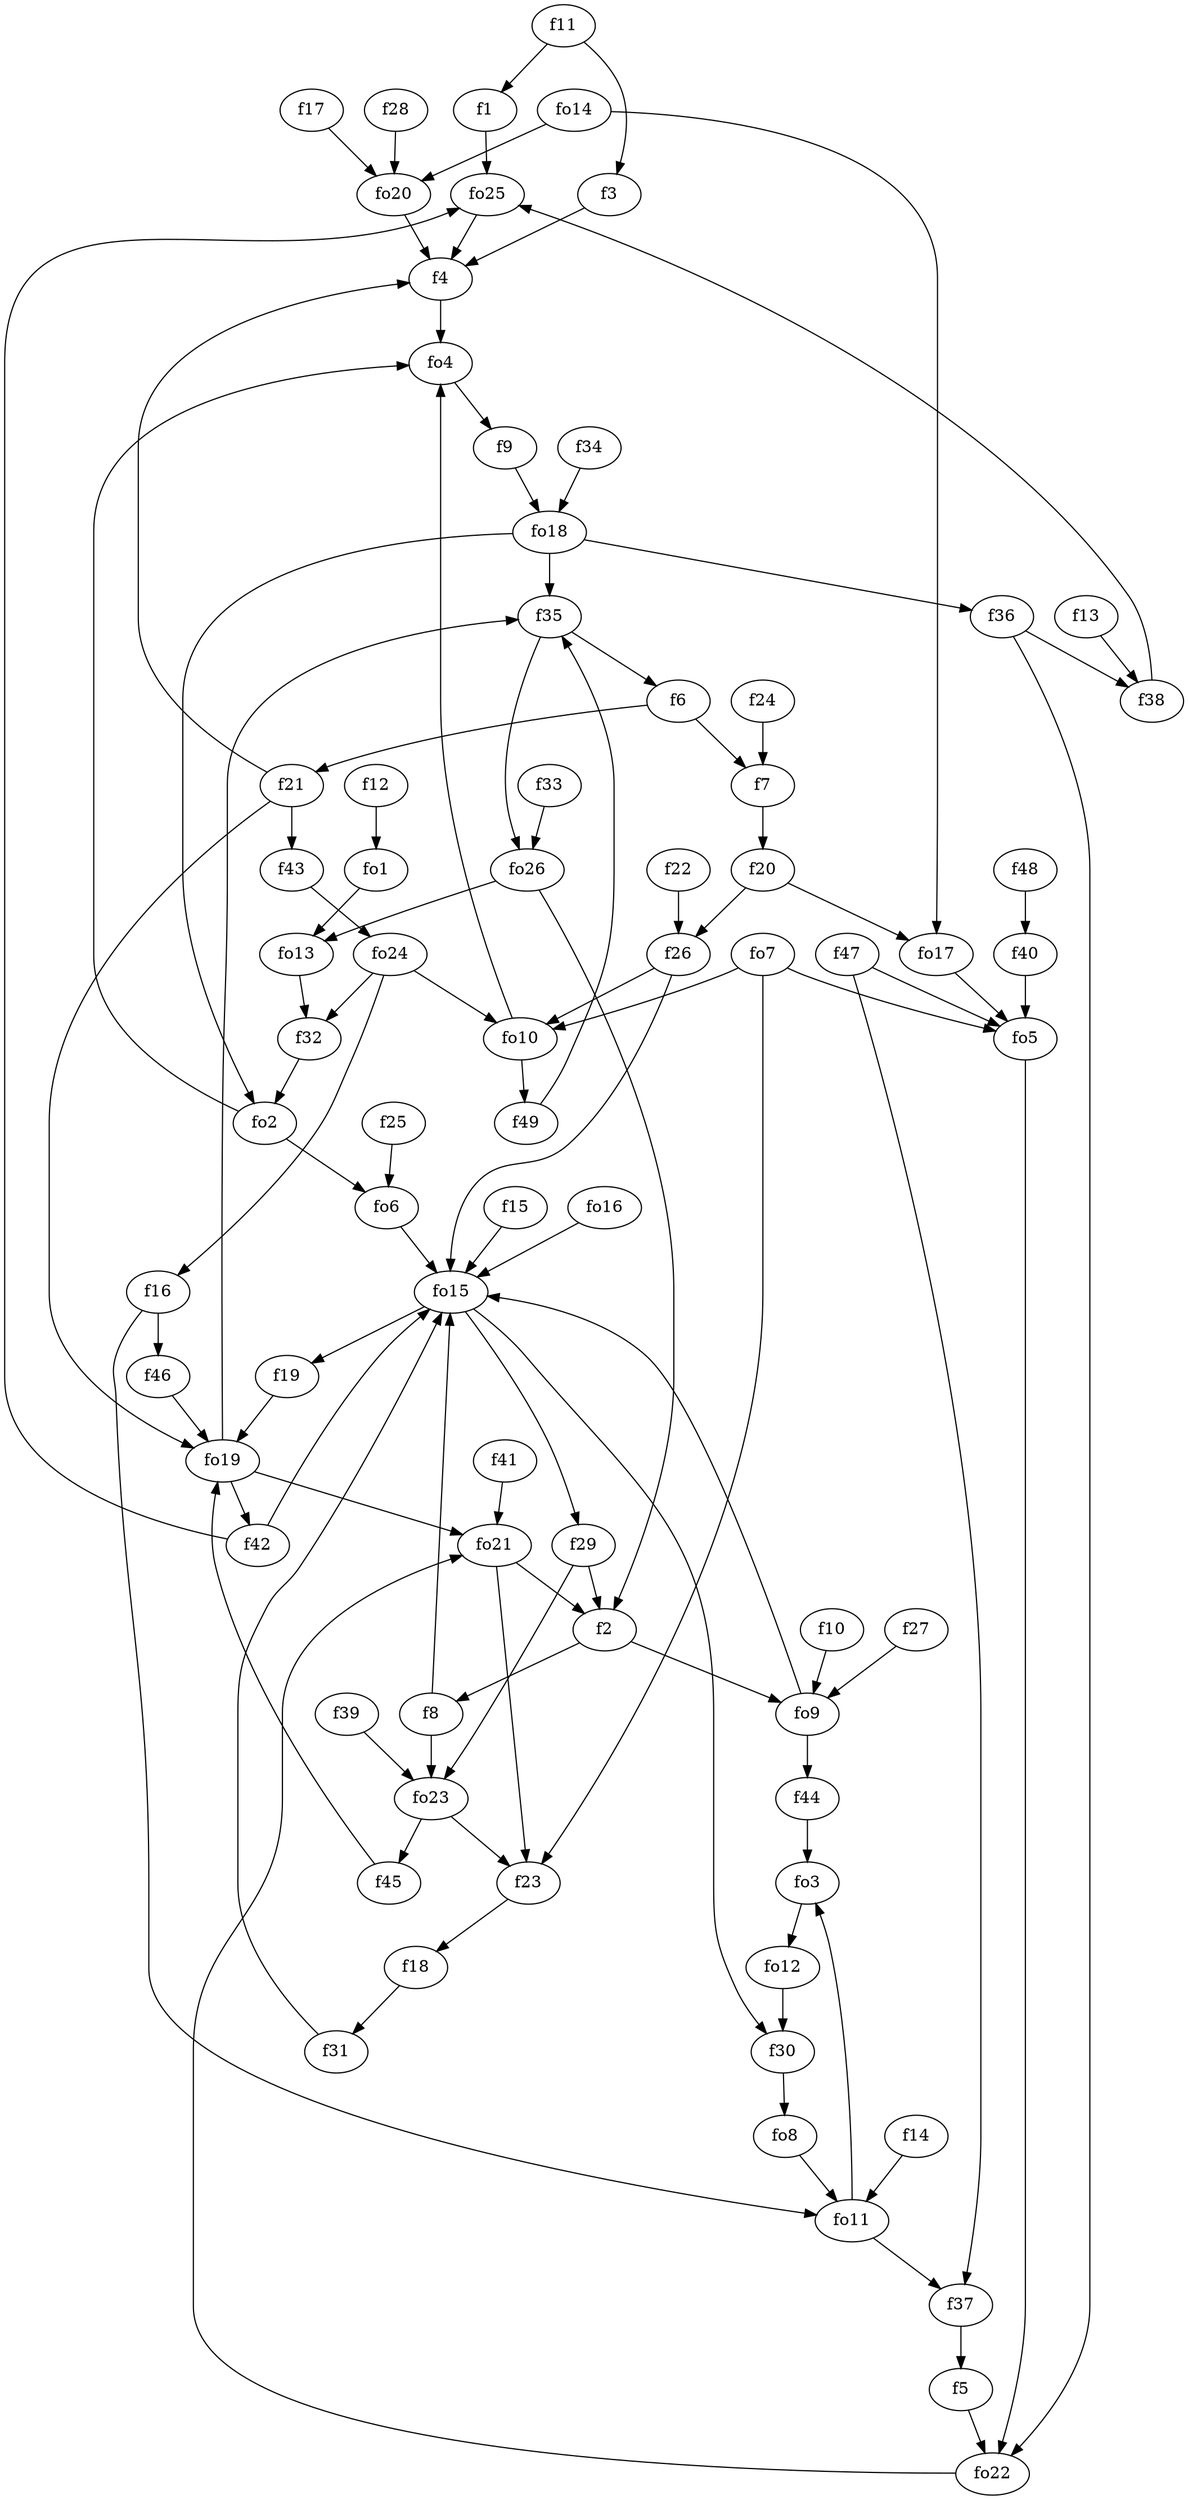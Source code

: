strict digraph  {
f1;
f2;
f3;
f4;
f5;
f6;
f7;
f8;
f9;
f10;
f11;
f12;
f13;
f14;
f15;
f16;
f17;
f18;
f19;
f20;
f21;
f22;
f23;
f24;
f25;
f26;
f27;
f28;
f29;
f30;
f31;
f32;
f33;
f34;
f35;
f36;
f37;
f38;
f39;
f40;
f41;
f42;
f43;
f44;
f45;
f46;
f47;
f48;
f49;
fo1;
fo2;
fo3;
fo4;
fo5;
fo6;
fo7;
fo8;
fo9;
fo10;
fo11;
fo12;
fo13;
fo14;
fo15;
fo16;
fo17;
fo18;
fo19;
fo20;
fo21;
fo22;
fo23;
fo24;
fo25;
fo26;
f1 -> fo25  [weight=2];
f2 -> fo9  [weight=2];
f2 -> f8  [weight=2];
f3 -> f4  [weight=2];
f4 -> fo4  [weight=2];
f5 -> fo22  [weight=2];
f6 -> f7  [weight=2];
f6 -> f21  [weight=2];
f7 -> f20  [weight=2];
f8 -> fo23  [weight=2];
f8 -> fo15  [weight=2];
f9 -> fo18  [weight=2];
f10 -> fo9  [weight=2];
f11 -> f3  [weight=2];
f11 -> f1  [weight=2];
f12 -> fo1  [weight=2];
f13 -> f38  [weight=2];
f14 -> fo11  [weight=2];
f15 -> fo15  [weight=2];
f16 -> f46  [weight=2];
f16 -> fo11  [weight=2];
f17 -> fo20  [weight=2];
f18 -> f31  [weight=2];
f19 -> fo19  [weight=2];
f20 -> fo17  [weight=2];
f20 -> f26  [weight=2];
f21 -> f43  [weight=2];
f21 -> fo19  [weight=2];
f21 -> f4  [weight=2];
f22 -> f26  [weight=2];
f23 -> f18  [weight=2];
f24 -> f7  [weight=2];
f25 -> fo6  [weight=2];
f26 -> fo10  [weight=2];
f26 -> fo15  [weight=2];
f27 -> fo9  [weight=2];
f28 -> fo20  [weight=2];
f29 -> fo23  [weight=2];
f29 -> f2  [weight=2];
f30 -> fo8  [weight=2];
f31 -> fo15  [weight=2];
f32 -> fo2  [weight=2];
f33 -> fo26  [weight=2];
f34 -> fo18  [weight=2];
f35 -> fo26  [weight=2];
f35 -> f6  [weight=2];
f36 -> f38  [weight=2];
f36 -> fo22  [weight=2];
f37 -> f5  [weight=2];
f38 -> fo25  [weight=2];
f39 -> fo23  [weight=2];
f40 -> fo5  [weight=2];
f41 -> fo21  [weight=2];
f42 -> fo25  [weight=2];
f42 -> fo15  [weight=2];
f43 -> fo24  [weight=2];
f44 -> fo3  [weight=2];
f45 -> fo19  [weight=2];
f46 -> fo19  [weight=2];
f47 -> fo5  [weight=2];
f47 -> f37  [weight=2];
f48 -> f40  [weight=2];
f49 -> f35  [weight=2];
fo1 -> fo13  [weight=2];
fo2 -> fo6  [weight=2];
fo2 -> fo4  [weight=2];
fo3 -> fo12  [weight=2];
fo4 -> f9  [weight=2];
fo5 -> fo22  [weight=2];
fo6 -> fo15  [weight=2];
fo7 -> fo5  [weight=2];
fo7 -> f23  [weight=2];
fo7 -> fo10  [weight=2];
fo8 -> fo11  [weight=2];
fo9 -> fo15  [weight=2];
fo9 -> f44  [weight=2];
fo10 -> fo4  [weight=2];
fo10 -> f49  [weight=2];
fo11 -> fo3  [weight=2];
fo11 -> f37  [weight=2];
fo12 -> f30  [weight=2];
fo13 -> f32  [weight=2];
fo14 -> fo17  [weight=2];
fo14 -> fo20  [weight=2];
fo15 -> f29  [weight=2];
fo15 -> f30  [weight=2];
fo15 -> f19  [weight=2];
fo16 -> fo15  [weight=2];
fo17 -> fo5  [weight=2];
fo18 -> f36  [weight=2];
fo18 -> f35  [weight=2];
fo18 -> fo2  [weight=2];
fo19 -> f35  [weight=2];
fo19 -> f42  [weight=2];
fo19 -> fo21  [weight=2];
fo20 -> f4  [weight=2];
fo21 -> f23  [weight=2];
fo21 -> f2  [weight=2];
fo22 -> fo21  [weight=2];
fo23 -> f45  [weight=2];
fo23 -> f23  [weight=2];
fo24 -> f32  [weight=2];
fo24 -> f16  [weight=2];
fo24 -> fo10  [weight=2];
fo25 -> f4  [weight=2];
fo26 -> fo13  [weight=2];
fo26 -> f2  [weight=2];
}
